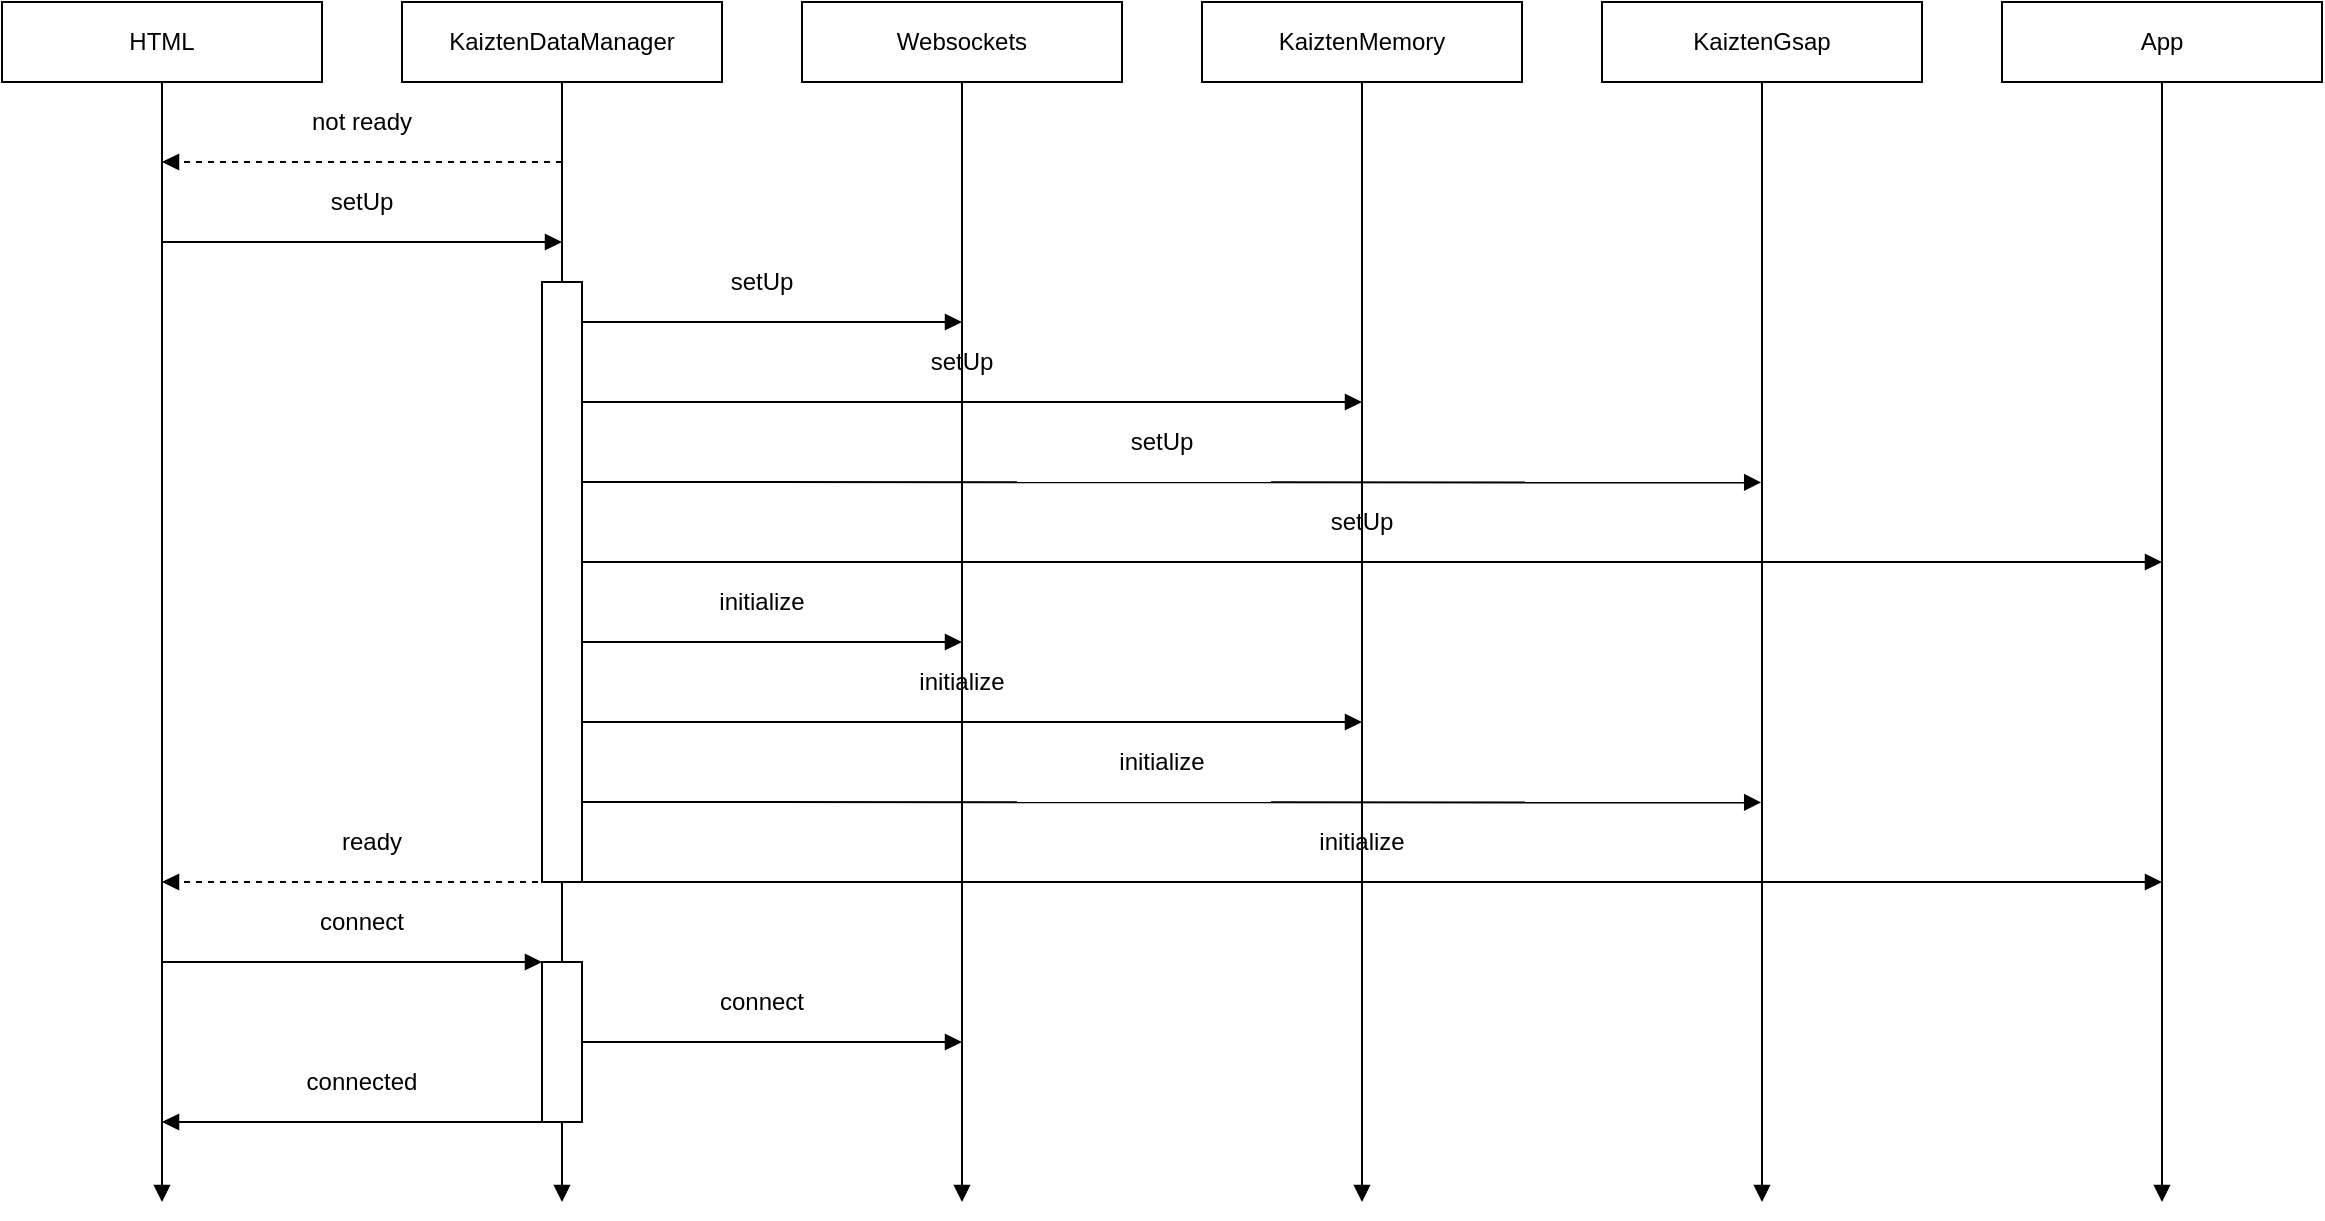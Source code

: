 <mxfile>
    <diagram id="rt6Tdz95BrOZuxgoKf_s" name="setup">
        <mxGraphModel dx="1222" dy="971" grid="1" gridSize="10" guides="1" tooltips="1" connect="1" arrows="1" fold="1" page="1" pageScale="1" pageWidth="1100" pageHeight="850" math="0" shadow="0">
            <root>
                <mxCell id="0"/>
                <mxCell id="3" value="Main" style="" parent="0"/>
                <mxCell id="i5wnqa3JsmT6wZ31SYDz-39" style="edgeStyle=none;html=1;exitX=0.5;exitY=1;exitDx=0;exitDy=0;endArrow=block;endFill=1;startArrow=none;" parent="3" source="i5wnqa3JsmT6wZ31SYDz-35" edge="1">
                    <mxGeometry relative="1" as="geometry">
                        <mxPoint x="280" y="600" as="targetPoint"/>
                        <mxPoint x="310" y="60" as="sourcePoint"/>
                    </mxGeometry>
                </mxCell>
                <mxCell id="9" style="edgeStyle=none;html=1;exitX=0.5;exitY=1;exitDx=0;exitDy=0;endArrow=block;endFill=1;" parent="3" source="5" edge="1">
                    <mxGeometry relative="1" as="geometry">
                        <mxPoint x="80" y="600" as="targetPoint"/>
                        <mxPoint x="80" y="210" as="sourcePoint"/>
                    </mxGeometry>
                </mxCell>
                <mxCell id="5" value="HTML" style="rounded=0;whiteSpace=wrap;html=1;" parent="3" vertex="1">
                    <mxGeometry width="160" height="40" as="geometry"/>
                </mxCell>
                <mxCell id="6" value="KaiztenDataManager" style="rounded=0;whiteSpace=wrap;html=1;" parent="3" vertex="1">
                    <mxGeometry x="200" width="160" height="40" as="geometry"/>
                </mxCell>
                <mxCell id="11" style="edgeStyle=none;html=1;exitX=0.5;exitY=1;exitDx=0;exitDy=0;endArrow=block;endFill=1;" parent="3" source="7" edge="1">
                    <mxGeometry relative="1" as="geometry">
                        <mxPoint x="480" y="600" as="targetPoint"/>
                    </mxGeometry>
                </mxCell>
                <mxCell id="7" value="Websockets" style="rounded=0;whiteSpace=wrap;html=1;" parent="3" vertex="1">
                    <mxGeometry x="400" width="160" height="40" as="geometry"/>
                </mxCell>
                <mxCell id="12" style="edgeStyle=none;html=1;exitX=0.5;exitY=1;exitDx=0;exitDy=0;endArrow=block;endFill=1;" parent="3" source="8" edge="1">
                    <mxGeometry relative="1" as="geometry">
                        <mxPoint x="1080" y="600" as="targetPoint"/>
                    </mxGeometry>
                </mxCell>
                <mxCell id="8" value="App" style="rounded=0;whiteSpace=wrap;html=1;" parent="3" vertex="1">
                    <mxGeometry x="1000" width="160" height="40" as="geometry"/>
                </mxCell>
                <mxCell id="13" value="" style="endArrow=block;html=1;endFill=1;dashed=1;" parent="3" edge="1">
                    <mxGeometry width="50" height="50" relative="1" as="geometry">
                        <mxPoint x="280" y="80" as="sourcePoint"/>
                        <mxPoint x="80" y="80" as="targetPoint"/>
                    </mxGeometry>
                </mxCell>
                <mxCell id="14" value="not ready" style="text;html=1;strokeColor=none;fillColor=none;align=center;verticalAlign=middle;whiteSpace=wrap;rounded=0;" parent="3" vertex="1">
                    <mxGeometry x="80" y="50" width="200" height="20" as="geometry"/>
                </mxCell>
                <mxCell id="15" value="" style="endArrow=block;html=1;endFill=1;" parent="3" edge="1">
                    <mxGeometry width="50" height="50" relative="1" as="geometry">
                        <mxPoint x="80" y="120" as="sourcePoint"/>
                        <mxPoint x="280" y="120" as="targetPoint"/>
                    </mxGeometry>
                </mxCell>
                <mxCell id="16" value="setUp" style="text;html=1;strokeColor=none;fillColor=none;align=center;verticalAlign=middle;whiteSpace=wrap;rounded=0;" parent="3" vertex="1">
                    <mxGeometry x="80" y="90" width="200" height="20" as="geometry"/>
                </mxCell>
                <mxCell id="17" value="setUp" style="text;html=1;strokeColor=none;fillColor=none;align=center;verticalAlign=middle;whiteSpace=wrap;rounded=0;" parent="3" vertex="1">
                    <mxGeometry x="280" y="130" width="200" height="20" as="geometry"/>
                </mxCell>
                <mxCell id="18" value="" style="endArrow=block;html=1;endFill=1;" parent="3" edge="1">
                    <mxGeometry width="50" height="50" relative="1" as="geometry">
                        <mxPoint x="280" y="160" as="sourcePoint"/>
                        <mxPoint x="480" y="160" as="targetPoint"/>
                    </mxGeometry>
                </mxCell>
                <mxCell id="19" value="" style="endArrow=block;html=1;endFill=1;" parent="3" edge="1">
                    <mxGeometry width="50" height="50" relative="1" as="geometry">
                        <mxPoint x="280" y="200" as="sourcePoint"/>
                        <mxPoint x="680" y="200" as="targetPoint"/>
                    </mxGeometry>
                </mxCell>
                <mxCell id="20" value="" style="endArrow=block;html=1;endFill=1;" parent="3" edge="1">
                    <mxGeometry width="50" height="50" relative="1" as="geometry">
                        <mxPoint x="280" y="320" as="sourcePoint"/>
                        <mxPoint x="480" y="320" as="targetPoint"/>
                    </mxGeometry>
                </mxCell>
                <mxCell id="22" value="" style="endArrow=block;html=1;endFill=1;dashed=1;exitX=0.5;exitY=1;exitDx=0;exitDy=0;" parent="3" source="i5wnqa3JsmT6wZ31SYDz-33" edge="1">
                    <mxGeometry width="50" height="50" relative="1" as="geometry">
                        <mxPoint x="260" y="320" as="sourcePoint"/>
                        <mxPoint x="80" y="440" as="targetPoint"/>
                    </mxGeometry>
                </mxCell>
                <mxCell id="24" value="setUp" style="text;html=1;strokeColor=none;fillColor=none;align=center;verticalAlign=middle;whiteSpace=wrap;rounded=0;" parent="3" vertex="1">
                    <mxGeometry x="280" y="170" width="400" height="20" as="geometry"/>
                </mxCell>
                <mxCell id="26" value="initialize" style="text;html=1;strokeColor=none;fillColor=none;align=center;verticalAlign=middle;whiteSpace=wrap;rounded=0;" parent="3" vertex="1">
                    <mxGeometry x="280" y="290" width="200" height="20" as="geometry"/>
                </mxCell>
                <mxCell id="27" value="ready" style="text;html=1;strokeColor=none;fillColor=none;align=center;verticalAlign=middle;whiteSpace=wrap;rounded=0;" parent="3" vertex="1">
                    <mxGeometry x="80" y="410" width="210" height="20" as="geometry"/>
                </mxCell>
                <mxCell id="28" value="" style="endArrow=block;html=1;entryX=0;entryY=0;entryDx=0;entryDy=0;endFill=1;" parent="3" target="i5wnqa3JsmT6wZ31SYDz-35" edge="1">
                    <mxGeometry width="50" height="50" relative="1" as="geometry">
                        <mxPoint x="80" y="480" as="sourcePoint"/>
                        <mxPoint x="260" y="360" as="targetPoint"/>
                    </mxGeometry>
                </mxCell>
                <mxCell id="29" value="connect" style="text;html=1;strokeColor=none;fillColor=none;align=center;verticalAlign=middle;whiteSpace=wrap;rounded=0;" parent="3" vertex="1">
                    <mxGeometry x="80" y="450" width="200" height="20" as="geometry"/>
                </mxCell>
                <mxCell id="30" value="connect" style="text;html=1;strokeColor=none;fillColor=none;align=center;verticalAlign=middle;whiteSpace=wrap;rounded=0;" parent="3" vertex="1">
                    <mxGeometry x="280" y="490" width="200" height="20" as="geometry"/>
                </mxCell>
                <mxCell id="31" value="" style="endArrow=block;html=1;endFill=1;exitX=1;exitY=0.5;exitDx=0;exitDy=0;" parent="3" source="i5wnqa3JsmT6wZ31SYDz-35" edge="1">
                    <mxGeometry width="50" height="50" relative="1" as="geometry">
                        <mxPoint x="260" y="400" as="sourcePoint"/>
                        <mxPoint x="480" y="520" as="targetPoint"/>
                    </mxGeometry>
                </mxCell>
                <mxCell id="32" value="" style="endArrow=block;html=1;endFill=1;exitX=0;exitY=1;exitDx=0;exitDy=0;" parent="3" source="i5wnqa3JsmT6wZ31SYDz-35" edge="1">
                    <mxGeometry width="50" height="50" relative="1" as="geometry">
                        <mxPoint x="260" y="440" as="sourcePoint"/>
                        <mxPoint x="80" y="560" as="targetPoint"/>
                    </mxGeometry>
                </mxCell>
                <mxCell id="33" value="connected" style="text;html=1;strokeColor=none;fillColor=none;align=center;verticalAlign=middle;whiteSpace=wrap;rounded=0;" parent="3" vertex="1">
                    <mxGeometry x="80" y="530" width="200" height="20" as="geometry"/>
                </mxCell>
                <mxCell id="mGbY77DgkwV4lNJN_6jF-33" style="edgeStyle=none;html=1;exitX=0.5;exitY=1;exitDx=0;exitDy=0;endArrow=block;endFill=1;" parent="3" source="mGbY77DgkwV4lNJN_6jF-34" edge="1">
                    <mxGeometry relative="1" as="geometry">
                        <mxPoint x="680" y="600" as="targetPoint"/>
                    </mxGeometry>
                </mxCell>
                <mxCell id="mGbY77DgkwV4lNJN_6jF-34" value="KaiztenMemory" style="rounded=0;whiteSpace=wrap;html=1;" parent="3" vertex="1">
                    <mxGeometry x="600" width="160" height="40" as="geometry"/>
                </mxCell>
                <mxCell id="mGbY77DgkwV4lNJN_6jF-35" style="edgeStyle=none;html=1;exitX=0.5;exitY=1;exitDx=0;exitDy=0;endArrow=block;endFill=1;" parent="3" source="mGbY77DgkwV4lNJN_6jF-36" edge="1">
                    <mxGeometry relative="1" as="geometry">
                        <mxPoint x="880" y="600" as="targetPoint"/>
                    </mxGeometry>
                </mxCell>
                <mxCell id="mGbY77DgkwV4lNJN_6jF-36" value="KaiztenGsap" style="rounded=0;whiteSpace=wrap;html=1;" parent="3" vertex="1">
                    <mxGeometry x="800" width="160" height="40" as="geometry"/>
                </mxCell>
                <mxCell id="mGbY77DgkwV4lNJN_6jF-37" value="" style="endArrow=block;html=1;endFill=1;" parent="3" edge="1">
                    <mxGeometry width="50" height="50" relative="1" as="geometry">
                        <mxPoint x="280" y="240" as="sourcePoint"/>
                        <mxPoint x="879.6" y="240.24" as="targetPoint"/>
                    </mxGeometry>
                </mxCell>
                <mxCell id="mGbY77DgkwV4lNJN_6jF-38" value="" style="edgeStyle=none;html=1;exitX=0.5;exitY=1;exitDx=0;exitDy=0;endArrow=none;endFill=1;" parent="3" source="6" target="i5wnqa3JsmT6wZ31SYDz-35" edge="1">
                    <mxGeometry relative="1" as="geometry">
                        <mxPoint x="280" y="720" as="targetPoint"/>
                        <mxPoint x="280" y="40" as="sourcePoint"/>
                    </mxGeometry>
                </mxCell>
                <mxCell id="i5wnqa3JsmT6wZ31SYDz-35" value="" style="rounded=0;whiteSpace=wrap;html=1;" parent="3" vertex="1">
                    <mxGeometry x="270" y="480" width="20" height="80" as="geometry"/>
                </mxCell>
                <mxCell id="mGbY77DgkwV4lNJN_6jF-39" value="setUp" style="text;html=1;strokeColor=none;fillColor=none;align=center;verticalAlign=middle;whiteSpace=wrap;rounded=0;" parent="3" vertex="1">
                    <mxGeometry x="280" y="210" width="600" height="20" as="geometry"/>
                </mxCell>
                <mxCell id="mGbY77DgkwV4lNJN_6jF-40" value="" style="endArrow=block;html=1;endFill=1;" parent="3" edge="1">
                    <mxGeometry width="50" height="50" relative="1" as="geometry">
                        <mxPoint x="280" y="280" as="sourcePoint"/>
                        <mxPoint x="1080" y="280" as="targetPoint"/>
                    </mxGeometry>
                </mxCell>
                <mxCell id="mGbY77DgkwV4lNJN_6jF-41" value="setUp" style="text;html=1;strokeColor=none;fillColor=none;align=center;verticalAlign=middle;whiteSpace=wrap;rounded=0;" parent="3" vertex="1">
                    <mxGeometry x="280" y="250" width="800" height="20" as="geometry"/>
                </mxCell>
                <mxCell id="mGbY77DgkwV4lNJN_6jF-42" value="" style="endArrow=block;html=1;endFill=1;" parent="3" edge="1">
                    <mxGeometry width="50" height="50" relative="1" as="geometry">
                        <mxPoint x="280" y="360" as="sourcePoint"/>
                        <mxPoint x="680" y="360" as="targetPoint"/>
                    </mxGeometry>
                </mxCell>
                <mxCell id="mGbY77DgkwV4lNJN_6jF-43" value="initialize" style="text;html=1;strokeColor=none;fillColor=none;align=center;verticalAlign=middle;whiteSpace=wrap;rounded=0;" parent="3" vertex="1">
                    <mxGeometry x="280" y="330" width="400" height="20" as="geometry"/>
                </mxCell>
                <mxCell id="mGbY77DgkwV4lNJN_6jF-44" value="" style="endArrow=block;html=1;endFill=1;" parent="3" edge="1">
                    <mxGeometry width="50" height="50" relative="1" as="geometry">
                        <mxPoint x="280" y="400" as="sourcePoint"/>
                        <mxPoint x="879.6" y="400.24" as="targetPoint"/>
                    </mxGeometry>
                </mxCell>
                <mxCell id="mGbY77DgkwV4lNJN_6jF-45" value="initialize" style="text;html=1;strokeColor=none;fillColor=none;align=center;verticalAlign=middle;whiteSpace=wrap;rounded=0;" parent="3" vertex="1">
                    <mxGeometry x="280" y="370" width="600" height="20" as="geometry"/>
                </mxCell>
                <mxCell id="mGbY77DgkwV4lNJN_6jF-46" value="" style="endArrow=block;html=1;endFill=1;" parent="3" edge="1">
                    <mxGeometry width="50" height="50" relative="1" as="geometry">
                        <mxPoint x="280" y="440" as="sourcePoint"/>
                        <mxPoint x="1080" y="440" as="targetPoint"/>
                    </mxGeometry>
                </mxCell>
                <mxCell id="mGbY77DgkwV4lNJN_6jF-47" value="initialize" style="text;html=1;strokeColor=none;fillColor=none;align=center;verticalAlign=middle;whiteSpace=wrap;rounded=0;" parent="3" vertex="1">
                    <mxGeometry x="280" y="410" width="800" height="20" as="geometry"/>
                </mxCell>
                <mxCell id="i5wnqa3JsmT6wZ31SYDz-33" value="" style="rounded=0;whiteSpace=wrap;html=1;" parent="3" vertex="1">
                    <mxGeometry x="270" y="140" width="20" height="300" as="geometry"/>
                </mxCell>
            </root>
        </mxGraphModel>
    </diagram>
</mxfile>